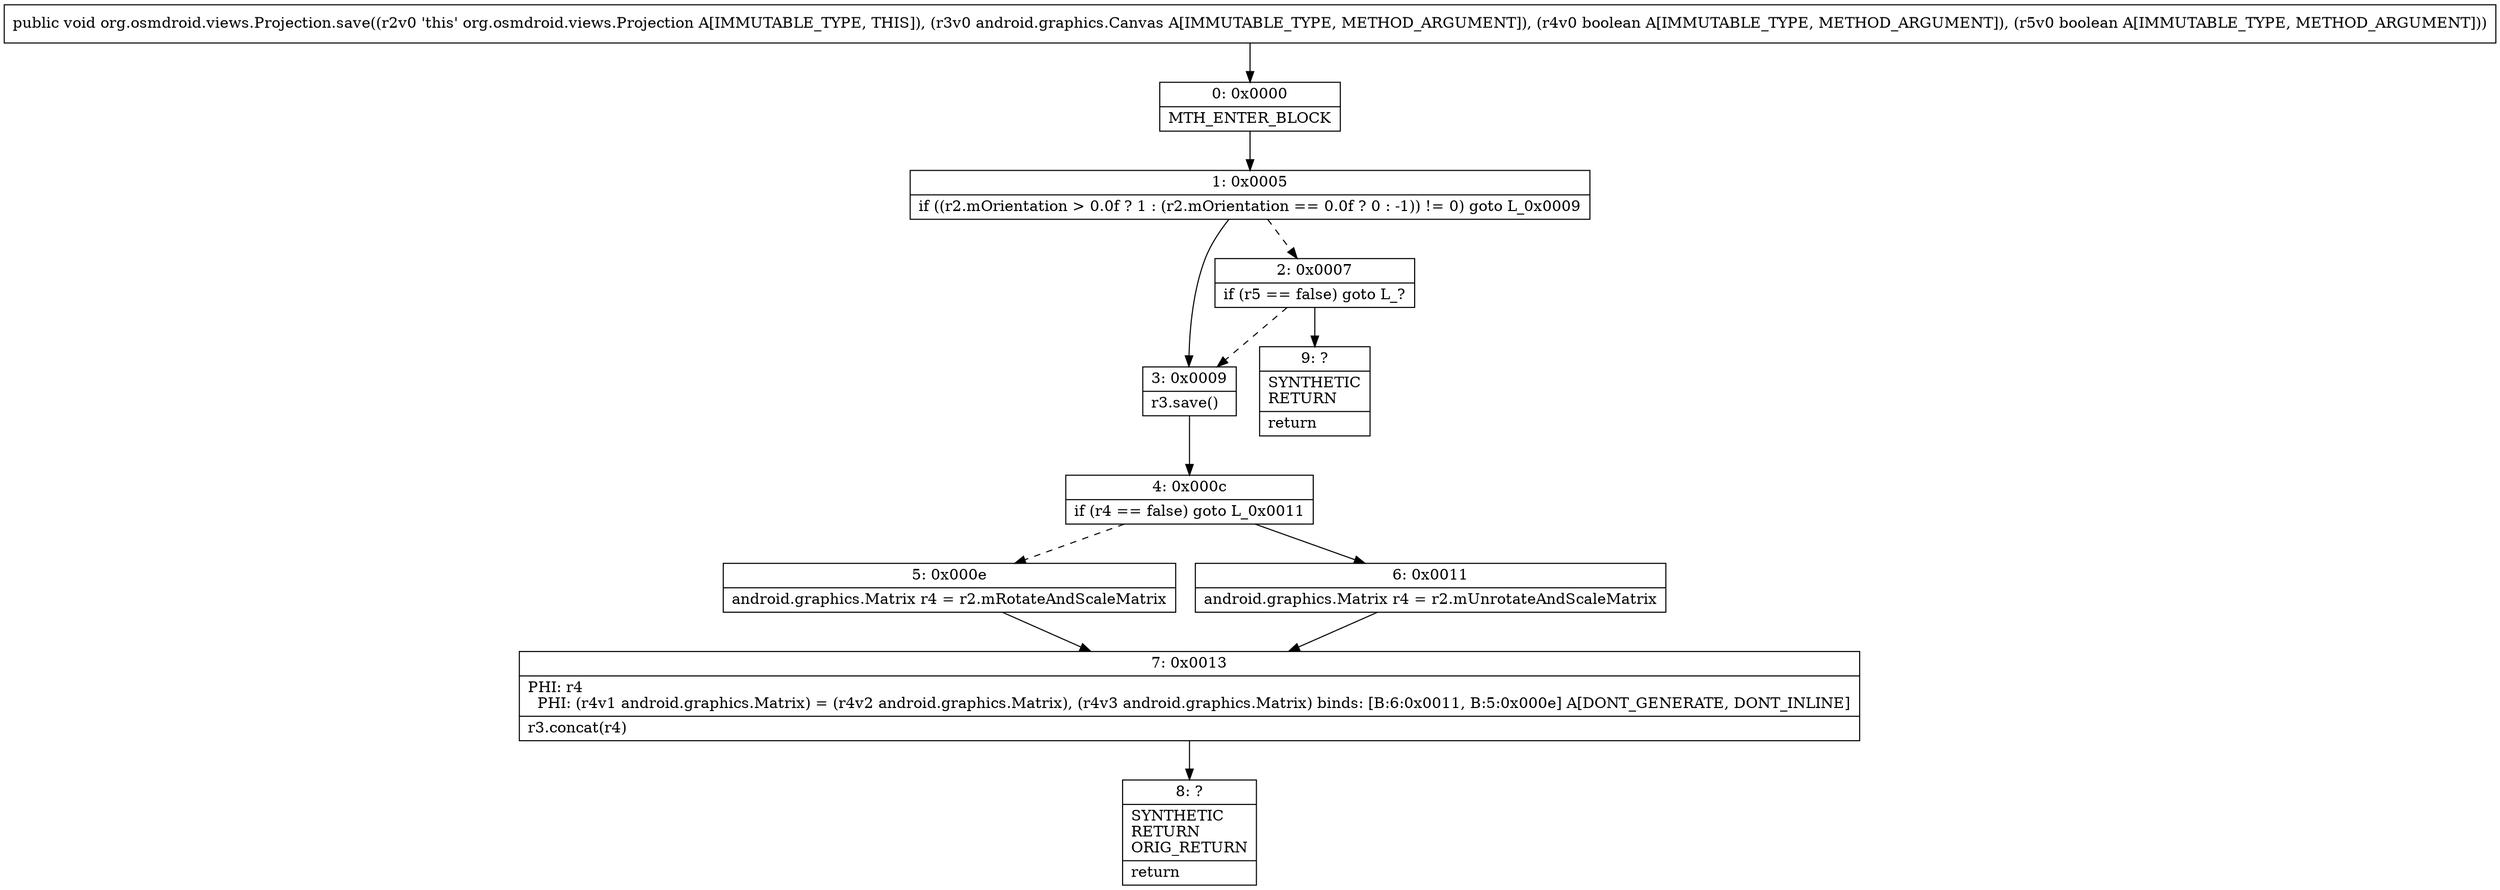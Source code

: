 digraph "CFG fororg.osmdroid.views.Projection.save(Landroid\/graphics\/Canvas;ZZ)V" {
Node_0 [shape=record,label="{0\:\ 0x0000|MTH_ENTER_BLOCK\l}"];
Node_1 [shape=record,label="{1\:\ 0x0005|if ((r2.mOrientation \> 0.0f ? 1 : (r2.mOrientation == 0.0f ? 0 : \-1)) != 0) goto L_0x0009\l}"];
Node_2 [shape=record,label="{2\:\ 0x0007|if (r5 == false) goto L_?\l}"];
Node_3 [shape=record,label="{3\:\ 0x0009|r3.save()\l}"];
Node_4 [shape=record,label="{4\:\ 0x000c|if (r4 == false) goto L_0x0011\l}"];
Node_5 [shape=record,label="{5\:\ 0x000e|android.graphics.Matrix r4 = r2.mRotateAndScaleMatrix\l}"];
Node_6 [shape=record,label="{6\:\ 0x0011|android.graphics.Matrix r4 = r2.mUnrotateAndScaleMatrix\l}"];
Node_7 [shape=record,label="{7\:\ 0x0013|PHI: r4 \l  PHI: (r4v1 android.graphics.Matrix) = (r4v2 android.graphics.Matrix), (r4v3 android.graphics.Matrix) binds: [B:6:0x0011, B:5:0x000e] A[DONT_GENERATE, DONT_INLINE]\l|r3.concat(r4)\l}"];
Node_8 [shape=record,label="{8\:\ ?|SYNTHETIC\lRETURN\lORIG_RETURN\l|return\l}"];
Node_9 [shape=record,label="{9\:\ ?|SYNTHETIC\lRETURN\l|return\l}"];
MethodNode[shape=record,label="{public void org.osmdroid.views.Projection.save((r2v0 'this' org.osmdroid.views.Projection A[IMMUTABLE_TYPE, THIS]), (r3v0 android.graphics.Canvas A[IMMUTABLE_TYPE, METHOD_ARGUMENT]), (r4v0 boolean A[IMMUTABLE_TYPE, METHOD_ARGUMENT]), (r5v0 boolean A[IMMUTABLE_TYPE, METHOD_ARGUMENT])) }"];
MethodNode -> Node_0;
Node_0 -> Node_1;
Node_1 -> Node_2[style=dashed];
Node_1 -> Node_3;
Node_2 -> Node_3[style=dashed];
Node_2 -> Node_9;
Node_3 -> Node_4;
Node_4 -> Node_5[style=dashed];
Node_4 -> Node_6;
Node_5 -> Node_7;
Node_6 -> Node_7;
Node_7 -> Node_8;
}

